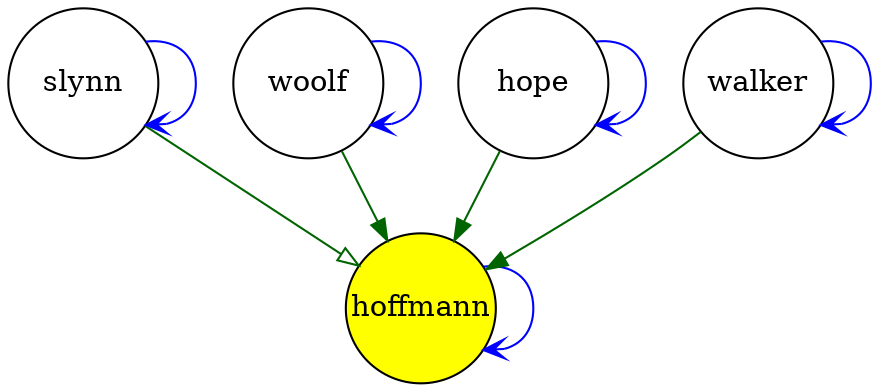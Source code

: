 digraph case63 { 
 K=0.6 
 "hoffmann" -> { "hoffmann" } [color="blue", arrowhead="vee", penwidth=1, href="#175"]; 
 "slynn" -> { "hoffmann" } [color="darkgreen", arrowhead="onormal", penwidth=1, href="#197"]; 
 "slynn" -> { "slynn" } [color="blue", arrowhead="vee", penwidth=1, href="#245"]; 
 "woolf" -> { "hoffmann" } [color="darkgreen", arrowhead="normal", penwidth=1, href="#251"]; 
 "woolf" -> { "woolf" } [color="blue", arrowhead="vee", penwidth=1, href="#251"]; 
 "hope" -> { "hoffmann" } [color="darkgreen", arrowhead="normal", penwidth=1, href="#257"]; 
 "hope" -> { "hope" } [color="blue", arrowhead="vee", penwidth=1, href="#257"]; 
 "walker" -> { "hoffmann" } [color="darkgreen", arrowhead="normal", penwidth=1, href="#295"]; 
 "walker" -> { "walker" } [color="blue", arrowhead="vee", penwidth=1, href="#295"]; 
 "hoffmann" [shape="circle", fixedsize="true", height=1, width=1, style="filled", fillcolor="yellow", href="#hoffmann"]; 
 "slynn" [shape="circle", fixedsize="true", height=1, width=1, style="filled", fillcolor="white", href="#slynn"]; 
 "woolf" [shape="circle", fixedsize="true", height=1, width=1, style="filled", fillcolor="white", href="#woolf"]; 
 "hope" [shape="circle", fixedsize="true", height=1, width=1, style="filled", fillcolor="white", href="#hope"]; 
 "walker" [shape="circle", fixedsize="true", height=1, width=1, style="filled", fillcolor="white", href="#walker"]; 

}